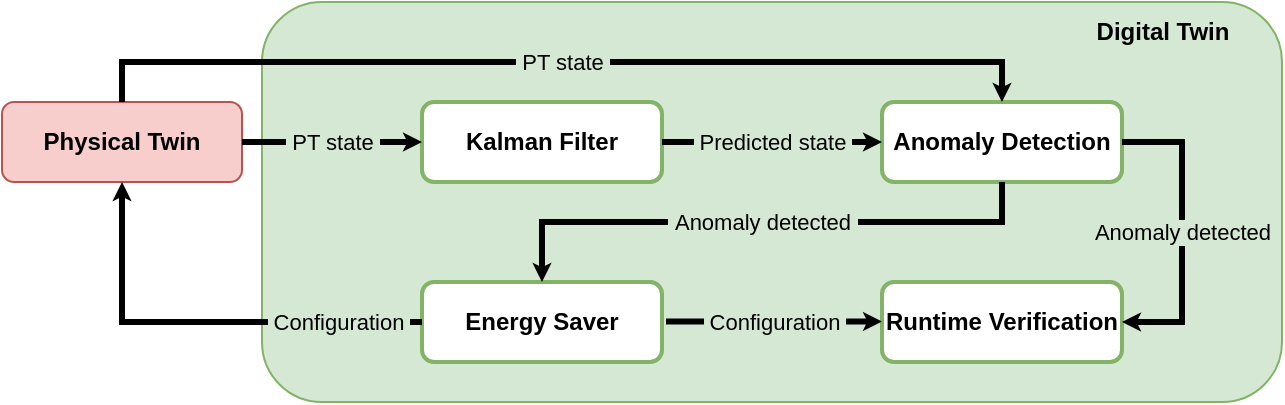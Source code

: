 <mxfile version="24.1.0" type="device">
  <diagram name="Page-1" id="cyqXonA-H3WBY1IQtrzq">
    <mxGraphModel dx="2074" dy="1203" grid="1" gridSize="10" guides="1" tooltips="1" connect="1" arrows="1" fold="1" page="1" pageScale="1" pageWidth="850" pageHeight="1100" math="0" shadow="0">
      <root>
        <mxCell id="0" />
        <mxCell id="1" parent="0" />
        <mxCell id="1tdCqNNiWmajQdCoqmMS-21" value="" style="rounded=1;whiteSpace=wrap;html=1;fillColor=#d5e8d4;strokeColor=#82b366;" parent="1" vertex="1">
          <mxGeometry x="400" y="70" width="510" height="200" as="geometry" />
        </mxCell>
        <mxCell id="1tdCqNNiWmajQdCoqmMS-3" value="Physical Twin" style="rounded=1;whiteSpace=wrap;html=1;fillColor=#f8cecc;strokeColor=#b85450;fontStyle=1" parent="1" vertex="1">
          <mxGeometry x="270" y="120" width="120" height="40" as="geometry" />
        </mxCell>
        <mxCell id="1tdCqNNiWmajQdCoqmMS-10" value="Kalman Filter" style="rounded=1;whiteSpace=wrap;html=1;fillColor=default;strokeColor=#82B366;strokeWidth=2;fontStyle=1" parent="1" vertex="1">
          <mxGeometry x="480" y="120" width="120" height="40" as="geometry" />
        </mxCell>
        <mxCell id="1tdCqNNiWmajQdCoqmMS-13" value="" style="endArrow=none;startArrow=classic;html=1;rounded=0;entryX=1;entryY=0.5;entryDx=0;entryDy=0;exitX=0;exitY=0.5;exitDx=0;exitDy=0;strokeWidth=3;startSize=0;jumpSize=0;endSize=0;endFill=0;" parent="1" source="1tdCqNNiWmajQdCoqmMS-10" target="1tdCqNNiWmajQdCoqmMS-3" edge="1">
          <mxGeometry width="50" height="50" relative="1" as="geometry">
            <mxPoint x="430" y="140" as="sourcePoint" />
            <mxPoint x="510" y="116" as="targetPoint" />
          </mxGeometry>
        </mxCell>
        <mxCell id="1tdCqNNiWmajQdCoqmMS-25" value="&amp;nbsp;PT state&amp;nbsp;" style="edgeLabel;html=1;align=center;verticalAlign=middle;resizable=0;points=[];labelBackgroundColor=#D5E8D4;fontStyle=0" parent="1tdCqNNiWmajQdCoqmMS-13" vertex="1" connectable="0">
          <mxGeometry relative="1" as="geometry">
            <mxPoint as="offset" />
          </mxGeometry>
        </mxCell>
        <mxCell id="1tdCqNNiWmajQdCoqmMS-18" value="Anomaly Detection" style="rounded=1;whiteSpace=wrap;html=1;fillColor=default;strokeColor=#82B366;strokeWidth=2;fontStyle=1" parent="1" vertex="1">
          <mxGeometry x="710" y="120" width="120" height="40" as="geometry" />
        </mxCell>
        <mxCell id="1tdCqNNiWmajQdCoqmMS-19" value="Energy Saver" style="rounded=1;whiteSpace=wrap;html=1;fillColor=default;strokeColor=#82B366;strokeWidth=2;fontStyle=1" parent="1" vertex="1">
          <mxGeometry x="480" y="210" width="120" height="40" as="geometry" />
        </mxCell>
        <mxCell id="1tdCqNNiWmajQdCoqmMS-20" value="Runtime Verification" style="rounded=1;whiteSpace=wrap;html=1;fillColor=default;strokeColor=#82B366;strokeWidth=2;fontStyle=1" parent="1" vertex="1">
          <mxGeometry x="710" y="210" width="120" height="40" as="geometry" />
        </mxCell>
        <mxCell id="1tdCqNNiWmajQdCoqmMS-23" value="" style="endArrow=none;startArrow=classic;html=1;rounded=0;strokeWidth=3;startSize=0;jumpSize=0;endSize=0;endFill=0;exitX=0;exitY=0.5;exitDx=0;exitDy=0;" parent="1" source="1tdCqNNiWmajQdCoqmMS-18" edge="1">
          <mxGeometry width="50" height="50" relative="1" as="geometry">
            <mxPoint x="690" y="140" as="sourcePoint" />
            <mxPoint x="600" y="140" as="targetPoint" />
          </mxGeometry>
        </mxCell>
        <mxCell id="1tdCqNNiWmajQdCoqmMS-29" value="&amp;nbsp;Predicted state&amp;nbsp;" style="edgeLabel;html=1;align=center;verticalAlign=middle;resizable=0;points=[];labelBackgroundColor=#D5E8D4;fontStyle=0" parent="1tdCqNNiWmajQdCoqmMS-23" vertex="1" connectable="0">
          <mxGeometry relative="1" as="geometry">
            <mxPoint as="offset" />
          </mxGeometry>
        </mxCell>
        <mxCell id="1tdCqNNiWmajQdCoqmMS-30" value="" style="endArrow=none;startArrow=classic;html=1;rounded=0;strokeWidth=3;startSize=0;jumpSize=0;endSize=0;endFill=0;entryX=1;entryY=0.5;entryDx=0;entryDy=0;edgeStyle=orthogonalEdgeStyle;exitX=1;exitY=0.5;exitDx=0;exitDy=0;" parent="1" source="1tdCqNNiWmajQdCoqmMS-20" target="1tdCqNNiWmajQdCoqmMS-18" edge="1">
          <mxGeometry width="50" height="50" relative="1" as="geometry">
            <mxPoint x="850" y="260" as="sourcePoint" />
            <mxPoint x="750" y="190" as="targetPoint" />
            <Array as="points">
              <mxPoint x="860" y="230" />
              <mxPoint x="860" y="140" />
            </Array>
          </mxGeometry>
        </mxCell>
        <mxCell id="1tdCqNNiWmajQdCoqmMS-31" value="Anomaly detected" style="edgeLabel;html=1;align=center;verticalAlign=middle;resizable=0;points=[];labelBackgroundColor=#D5E8D4;fontStyle=0" parent="1tdCqNNiWmajQdCoqmMS-30" vertex="1" connectable="0">
          <mxGeometry relative="1" as="geometry">
            <mxPoint as="offset" />
          </mxGeometry>
        </mxCell>
        <mxCell id="1tdCqNNiWmajQdCoqmMS-33" value="" style="endArrow=none;startArrow=classic;html=1;rounded=0;strokeWidth=3;startSize=0;jumpSize=0;endSize=0;endFill=0;exitX=0.5;exitY=0;exitDx=0;exitDy=0;entryX=0.5;entryY=1;entryDx=0;entryDy=0;edgeStyle=orthogonalEdgeStyle;" parent="1" source="1tdCqNNiWmajQdCoqmMS-19" target="1tdCqNNiWmajQdCoqmMS-18" edge="1">
          <mxGeometry width="50" height="50" relative="1" as="geometry">
            <mxPoint x="720" y="150" as="sourcePoint" />
            <mxPoint x="610" y="150" as="targetPoint" />
            <Array as="points">
              <mxPoint x="540" y="180" />
              <mxPoint x="770" y="180" />
            </Array>
          </mxGeometry>
        </mxCell>
        <mxCell id="1tdCqNNiWmajQdCoqmMS-34" value="&amp;nbsp;Anomaly detected&amp;nbsp;" style="edgeLabel;html=1;align=center;verticalAlign=middle;resizable=0;points=[];labelBackgroundColor=#D5E8D4;fontStyle=0" parent="1tdCqNNiWmajQdCoqmMS-33" vertex="1" connectable="0">
          <mxGeometry relative="1" as="geometry">
            <mxPoint as="offset" />
          </mxGeometry>
        </mxCell>
        <mxCell id="1tdCqNNiWmajQdCoqmMS-35" value="" style="endArrow=none;startArrow=classic;html=1;rounded=0;entryX=0;entryY=0.5;entryDx=0;entryDy=0;exitX=0.5;exitY=1;exitDx=0;exitDy=0;strokeWidth=3;startSize=0;jumpSize=0;endSize=0;endFill=0;edgeStyle=orthogonalEdgeStyle;" parent="1" source="1tdCqNNiWmajQdCoqmMS-3" target="1tdCqNNiWmajQdCoqmMS-19" edge="1">
          <mxGeometry width="50" height="50" relative="1" as="geometry">
            <mxPoint x="378" y="229.76" as="sourcePoint" />
            <mxPoint x="270" y="229.76" as="targetPoint" />
          </mxGeometry>
        </mxCell>
        <mxCell id="1tdCqNNiWmajQdCoqmMS-36" value="&amp;nbsp;Configuration&amp;nbsp;" style="edgeLabel;html=1;align=center;verticalAlign=middle;resizable=0;points=[];labelBackgroundColor=#D5E8D4;fontStyle=0" parent="1tdCqNNiWmajQdCoqmMS-35" vertex="1" connectable="0">
          <mxGeometry relative="1" as="geometry">
            <mxPoint x="68" as="offset" />
          </mxGeometry>
        </mxCell>
        <mxCell id="1tdCqNNiWmajQdCoqmMS-37" value="" style="endArrow=none;startArrow=classic;html=1;rounded=0;entryX=1;entryY=0.5;entryDx=0;entryDy=0;exitX=0;exitY=0.5;exitDx=0;exitDy=0;strokeWidth=3;startSize=0;jumpSize=0;endSize=0;endFill=0;" parent="1" edge="1">
          <mxGeometry width="50" height="50" relative="1" as="geometry">
            <mxPoint x="710" y="229.76" as="sourcePoint" />
            <mxPoint x="602" y="229.76" as="targetPoint" />
          </mxGeometry>
        </mxCell>
        <mxCell id="1tdCqNNiWmajQdCoqmMS-38" value="&amp;nbsp;Configuration&amp;nbsp;" style="edgeLabel;html=1;align=center;verticalAlign=middle;resizable=0;points=[];labelBackgroundColor=#D5E8D4;fontStyle=0" parent="1tdCqNNiWmajQdCoqmMS-37" vertex="1" connectable="0">
          <mxGeometry relative="1" as="geometry">
            <mxPoint as="offset" />
          </mxGeometry>
        </mxCell>
        <mxCell id="-BiePJ3X7sf8wVYFT2AV-2" value="" style="endArrow=none;startArrow=classic;html=1;rounded=0;entryX=0.5;entryY=0;entryDx=0;entryDy=0;strokeWidth=3;startSize=0;jumpSize=0;endSize=0;endFill=0;edgeStyle=orthogonalEdgeStyle;exitX=0.5;exitY=0;exitDx=0;exitDy=0;" parent="1" source="1tdCqNNiWmajQdCoqmMS-18" target="1tdCqNNiWmajQdCoqmMS-3" edge="1">
          <mxGeometry width="50" height="50" relative="1" as="geometry">
            <mxPoint x="780" y="100" as="sourcePoint" />
            <mxPoint x="380" y="70" as="targetPoint" />
            <Array as="points">
              <mxPoint x="770" y="100" />
              <mxPoint x="330" y="100" />
            </Array>
          </mxGeometry>
        </mxCell>
        <mxCell id="-BiePJ3X7sf8wVYFT2AV-3" value="&amp;nbsp;PT state&amp;nbsp;" style="edgeLabel;html=1;align=center;verticalAlign=middle;resizable=0;points=[];labelBackgroundColor=#D5E8D4;fontStyle=0" parent="-BiePJ3X7sf8wVYFT2AV-2" vertex="1" connectable="0">
          <mxGeometry relative="1" as="geometry">
            <mxPoint as="offset" />
          </mxGeometry>
        </mxCell>
        <mxCell id="-BiePJ3X7sf8wVYFT2AV-9" value="Digital Twin" style="text;html=1;align=center;verticalAlign=middle;resizable=0;points=[];autosize=1;strokeColor=none;fillColor=none;fontStyle=1" parent="1" vertex="1">
          <mxGeometry x="810" y="70" width="80" height="30" as="geometry" />
        </mxCell>
      </root>
    </mxGraphModel>
  </diagram>
</mxfile>
